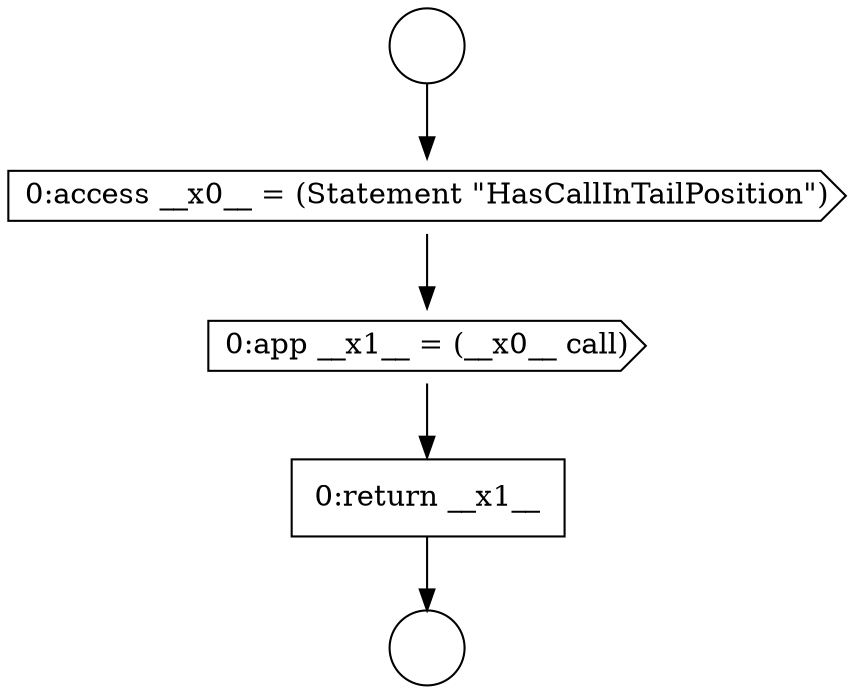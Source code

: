 digraph {
  node9204 [shape=none, margin=0, label=<<font color="black">
    <table border="0" cellborder="1" cellspacing="0" cellpadding="10">
      <tr><td align="left">0:return __x1__</td></tr>
    </table>
  </font>> color="black" fillcolor="white" style=filled]
  node9203 [shape=cds, label=<<font color="black">0:app __x1__ = (__x0__ call)</font>> color="black" fillcolor="white" style=filled]
  node9202 [shape=cds, label=<<font color="black">0:access __x0__ = (Statement &quot;HasCallInTailPosition&quot;)</font>> color="black" fillcolor="white" style=filled]
  node9200 [shape=circle label=" " color="black" fillcolor="white" style=filled]
  node9201 [shape=circle label=" " color="black" fillcolor="white" style=filled]
  node9200 -> node9202 [ color="black"]
  node9202 -> node9203 [ color="black"]
  node9203 -> node9204 [ color="black"]
  node9204 -> node9201 [ color="black"]
}
